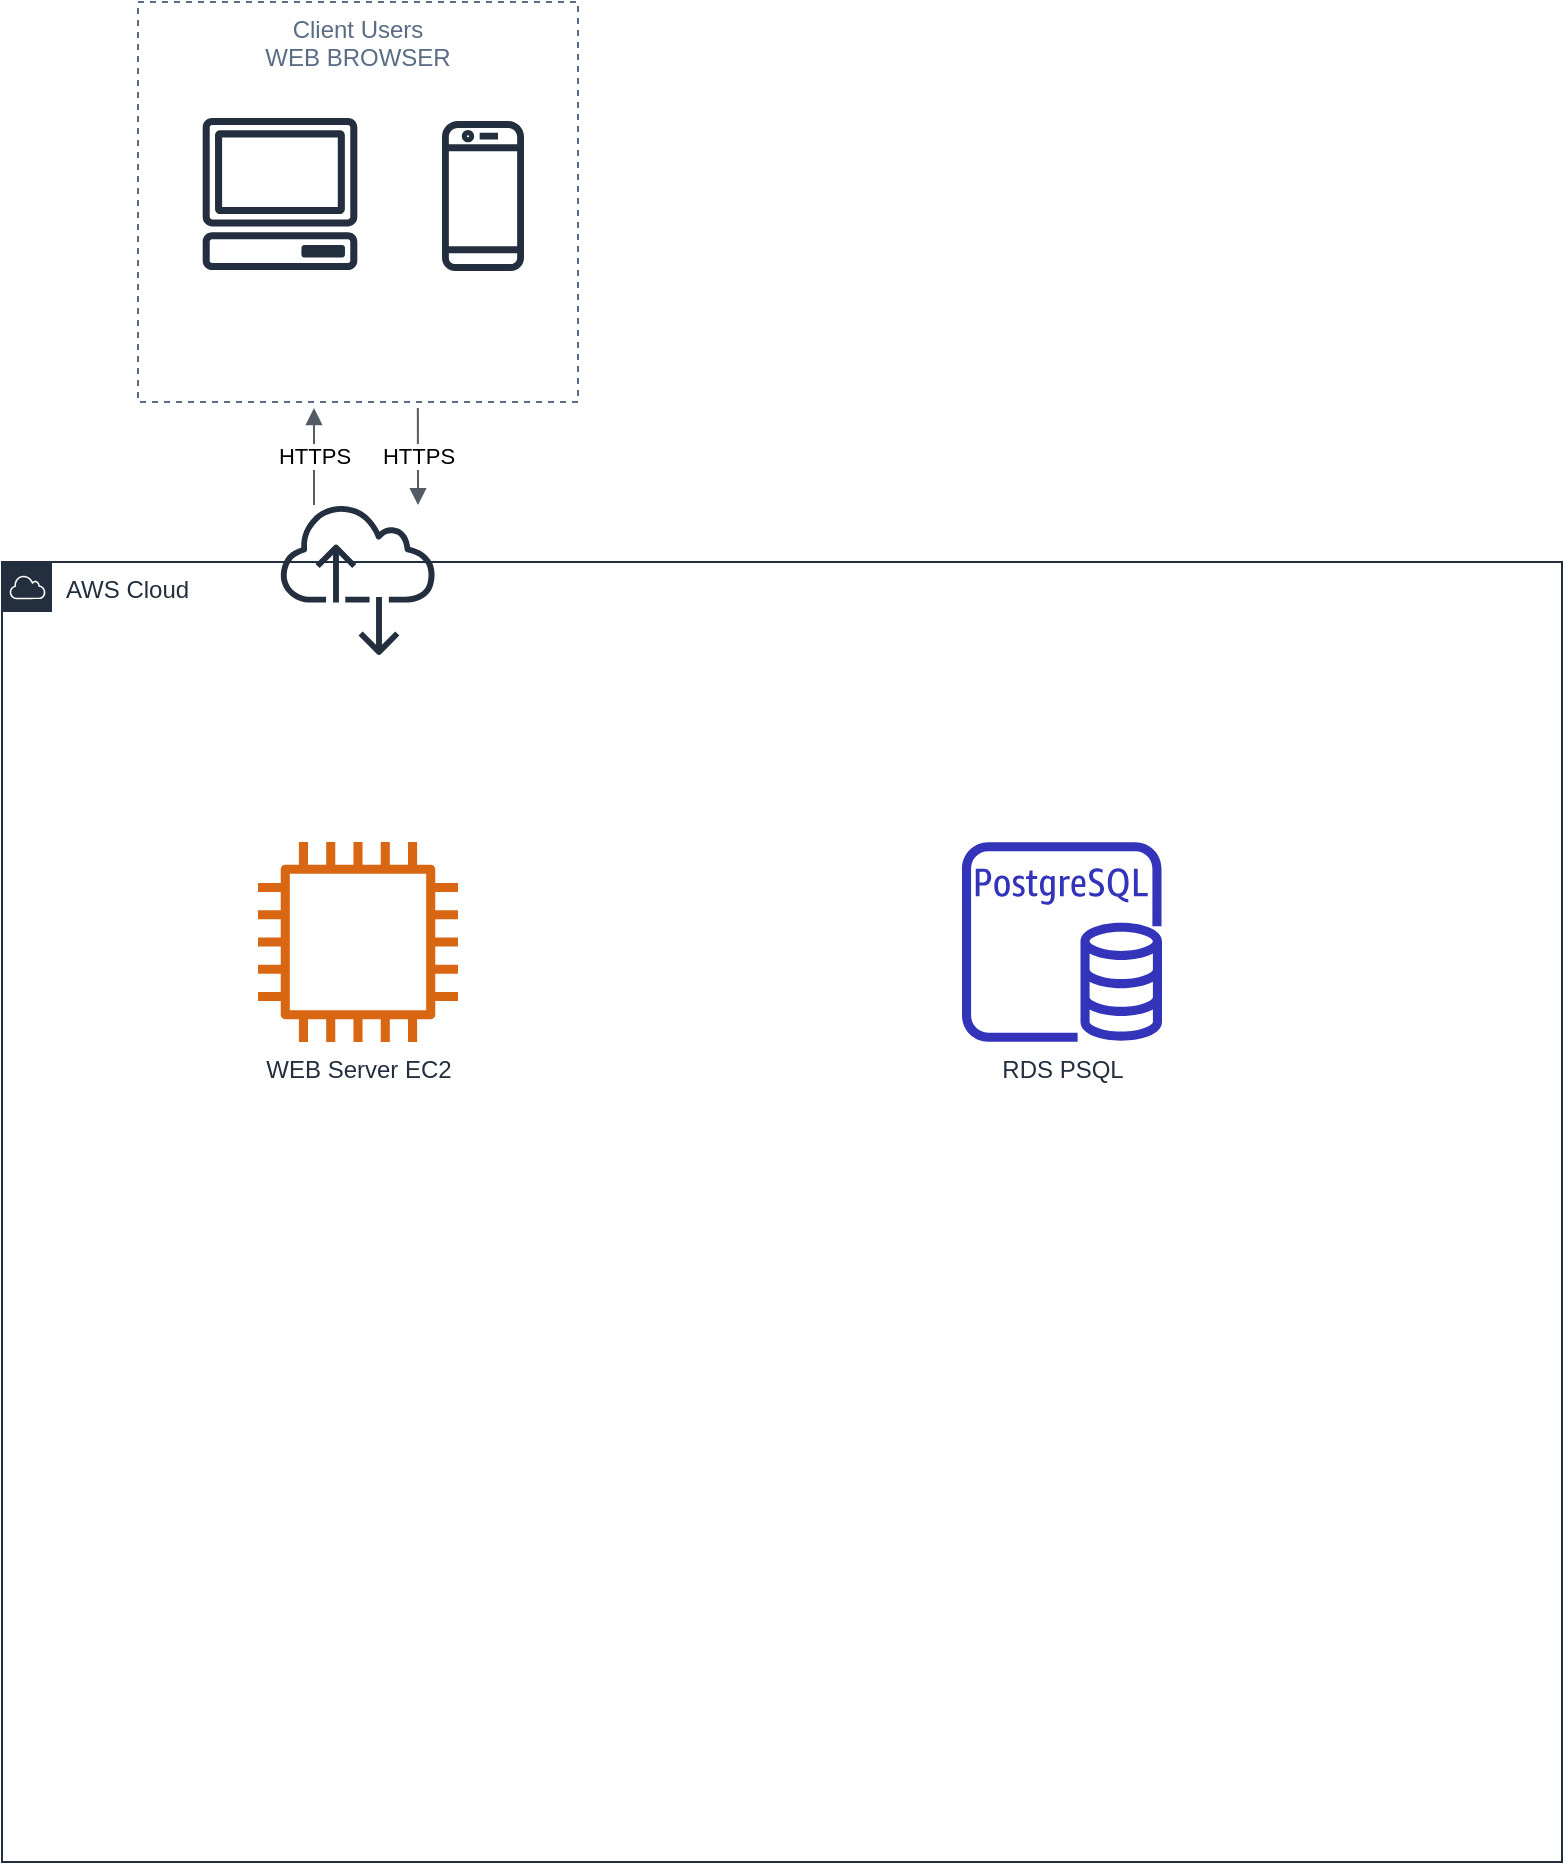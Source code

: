 <mxfile pages="1" version="11.2.8" type="github"><diagram id="eeBhRq_ST6CD6k5FKRfc" name="Page-1"><mxGraphModel dx="859" dy="565" grid="1" gridSize="10" guides="1" tooltips="1" connect="1" arrows="1" fold="1" page="1" pageScale="1" pageWidth="827" pageHeight="1169" math="0" shadow="0"><root><mxCell id="0"/><mxCell id="1" parent="0"/><mxCell id="kcP6CkvGFuSYhXzFiz4a-3" value="AWS Cloud" style="points=[[0,0],[0.25,0],[0.5,0],[0.75,0],[1,0],[1,0.25],[1,0.5],[1,0.75],[1,1],[0.75,1],[0.5,1],[0.25,1],[0,1],[0,0.75],[0,0.5],[0,0.25]];outlineConnect=0;gradientColor=none;html=1;whiteSpace=wrap;fontSize=12;fontStyle=0;shape=mxgraph.aws4.group;grIcon=mxgraph.aws4.group_aws_cloud;strokeColor=#232F3E;fillColor=none;verticalAlign=top;align=left;spacingLeft=30;fontColor=#232F3E;dashed=0;" vertex="1" parent="1"><mxGeometry x="20" y="340" width="780" height="650" as="geometry"/></mxCell><mxCell id="kcP6CkvGFuSYhXzFiz4a-2" value="Client Users&#10;WEB BROWSER" style="fillColor=none;strokeColor=#5A6C86;dashed=1;verticalAlign=top;fontStyle=0;fontColor=#5A6C86;" vertex="1" parent="1"><mxGeometry x="88" y="60" width="220" height="200" as="geometry"/></mxCell><mxCell id="6-GjRFe54tZXjrNZC9Ce-1" value="" style="outlineConnect=0;fontColor=#232F3E;gradientColor=none;fillColor=#232F3E;strokeColor=none;dashed=0;verticalLabelPosition=bottom;verticalAlign=top;align=center;html=1;fontSize=12;fontStyle=0;aspect=fixed;pointerEvents=1;shape=mxgraph.aws4.client;" parent="1" vertex="1"><mxGeometry x="120" y="118" width="78" height="76" as="geometry"/></mxCell><mxCell id="kcP6CkvGFuSYhXzFiz4a-1" value="" style="outlineConnect=0;fontColor=#232F3E;gradientColor=none;fillColor=#232F3E;strokeColor=none;dashed=0;verticalLabelPosition=bottom;verticalAlign=top;align=center;html=1;fontSize=12;fontStyle=0;aspect=fixed;pointerEvents=1;shape=mxgraph.aws4.mobile_client;" vertex="1" parent="1"><mxGeometry x="240" y="118" width="41" height="78" as="geometry"/></mxCell><mxCell id="kcP6CkvGFuSYhXzFiz4a-4" value="WEB Server EC2" style="outlineConnect=0;fontColor=#232F3E;gradientColor=none;fillColor=#D86613;strokeColor=none;dashed=0;verticalLabelPosition=bottom;verticalAlign=top;align=center;html=1;fontSize=12;fontStyle=0;aspect=fixed;pointerEvents=1;shape=mxgraph.aws4.instance2;" vertex="1" parent="1"><mxGeometry x="148" y="480" width="100" height="100" as="geometry"/></mxCell><mxCell id="kcP6CkvGFuSYhXzFiz4a-7" value="RDS PSQL" style="outlineConnect=0;fontColor=#232F3E;gradientColor=none;fillColor=#3334B9;strokeColor=none;dashed=0;verticalLabelPosition=bottom;verticalAlign=top;align=center;html=1;fontSize=12;fontStyle=0;aspect=fixed;pointerEvents=1;shape=mxgraph.aws4.rds_postgresql_instance;" vertex="1" parent="1"><mxGeometry x="500" y="480" width="100" height="100" as="geometry"/></mxCell><mxCell id="kcP6CkvGFuSYhXzFiz4a-8" value="" style="outlineConnect=0;fontColor=#232F3E;gradientColor=none;fillColor=#232F3E;strokeColor=none;dashed=0;verticalLabelPosition=bottom;verticalAlign=top;align=center;html=1;fontSize=12;fontStyle=0;aspect=fixed;pointerEvents=1;shape=mxgraph.aws4.internet_alt2;" vertex="1" parent="1"><mxGeometry x="159" y="310" width="78" height="78" as="geometry"/></mxCell><mxCell id="kcP6CkvGFuSYhXzFiz4a-11" value="HTTPS" style="edgeStyle=orthogonalEdgeStyle;html=1;endArrow=none;elbow=vertical;startArrow=block;startFill=1;strokeColor=#545B64;rounded=0;entryX=0.636;entryY=1.015;entryDx=0;entryDy=0;entryPerimeter=0;" edge="1" parent="1" source="kcP6CkvGFuSYhXzFiz4a-8" target="kcP6CkvGFuSYhXzFiz4a-2"><mxGeometry width="100" relative="1" as="geometry"><mxPoint x="230" y="280" as="sourcePoint"/><mxPoint x="330" y="280" as="targetPoint"/><Array as="points"><mxPoint x="228" y="300"/><mxPoint x="228" y="300"/></Array></mxGeometry></mxCell><mxCell id="kcP6CkvGFuSYhXzFiz4a-12" value="HTTPS" style="edgeStyle=orthogonalEdgeStyle;html=1;endArrow=none;elbow=vertical;startArrow=block;startFill=1;strokeColor=#545B64;rounded=0;exitX=0.4;exitY=1.015;exitDx=0;exitDy=0;exitPerimeter=0;" edge="1" parent="1" source="kcP6CkvGFuSYhXzFiz4a-2" target="kcP6CkvGFuSYhXzFiz4a-8"><mxGeometry width="100" relative="1" as="geometry"><mxPoint x="30" y="300" as="sourcePoint"/><mxPoint x="130" y="300" as="targetPoint"/><Array as="points"><mxPoint x="176" y="300"/><mxPoint x="176" y="300"/></Array></mxGeometry></mxCell></root></mxGraphModel></diagram></mxfile>